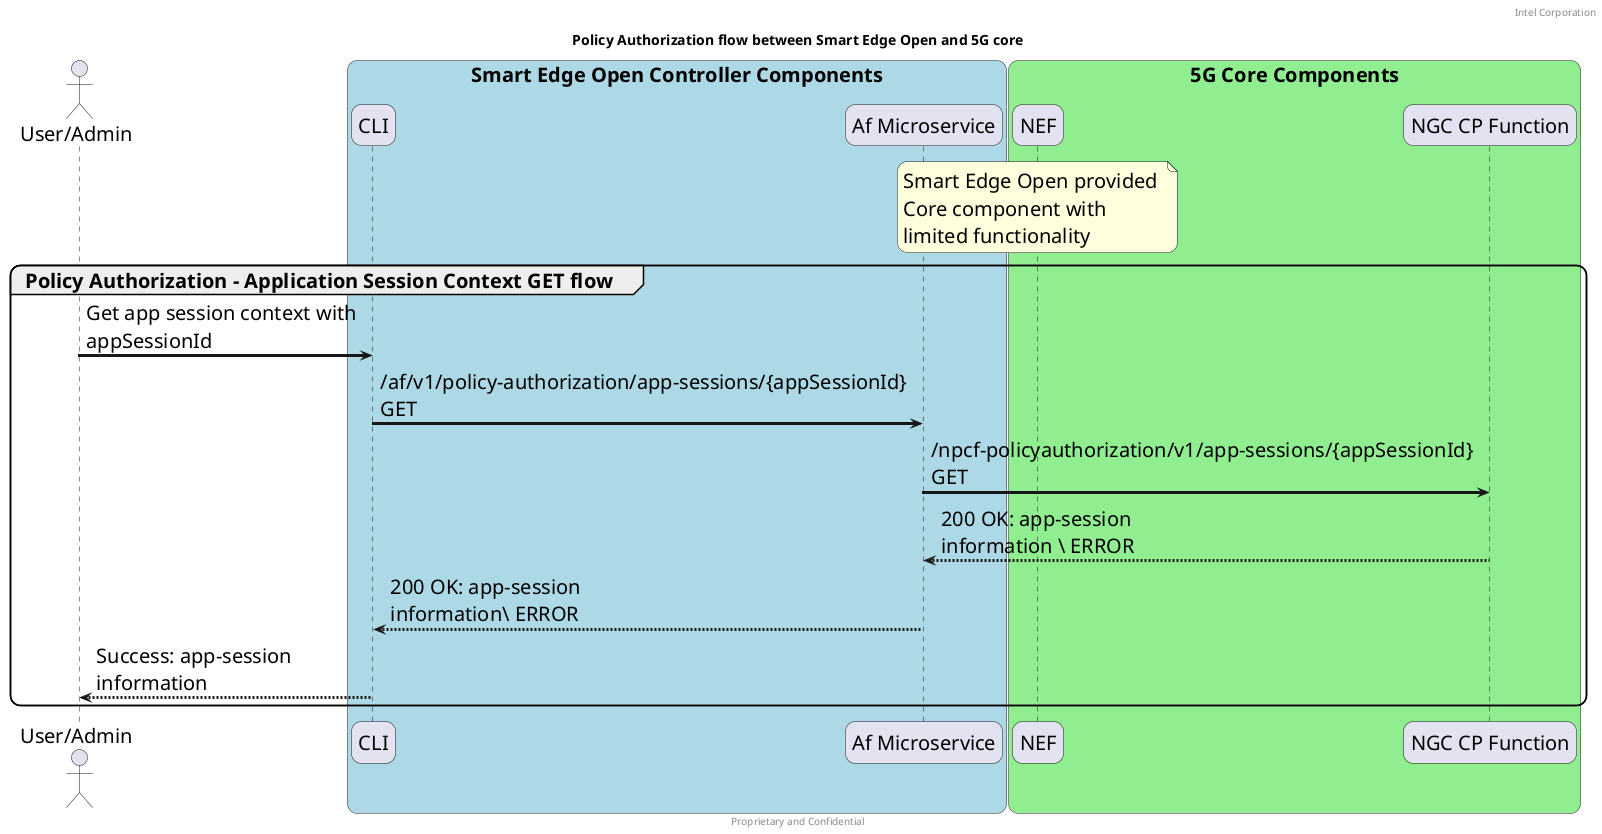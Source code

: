 @startuml
/' SPDX-License-Identifier: Apache-2.0
   Copyright (c) 2020 Intel Corporation
'/
skinparam monochrome false
skinparam roundcorner 20
skinparam defaultFontName "Intel Clear"
skinparam defaultFontSize 20
skinparam maxmessagesize 300
skinparam sequenceArrowThickness 3

header Intel Corporation
footer Proprietary and Confidential

title Policy Authorization flow between Smart Edge Open and 5G core


actor "User/Admin" as user
participant "CLI" as CLI 
participant "Af Microservice" as AF 
participant "NEF" as NEF
participant "NGC CP Function" as 5GC

box "Smart Edge Open Controller Components" #LightBlue
	participant CLI
    participant AF
end box

box "5G Core Components" #LightGreen
	participant NEF
    participant 5GC
    note over NEF 
        Smart Edge Open provided 
        Core component with 
        limited functionality
    end note    
end box

group Policy Authorization - Application Session Context GET flow
    user -> CLI : Get app session context with appSessionId
    CLI -> AF : /af/v1/policy-authorization/app-sessions/{appSessionId} GET
    AF -> 5GC : /npcf-policyauthorization/v1/app-sessions/{appSessionId} GET

    5GC --> AF : 200 OK: app-session information \ ERROR 
    AF --> CLI : 200 OK: app-session information\ ERROR 
    CLI --> user : Success: app-session information
end
@enduml